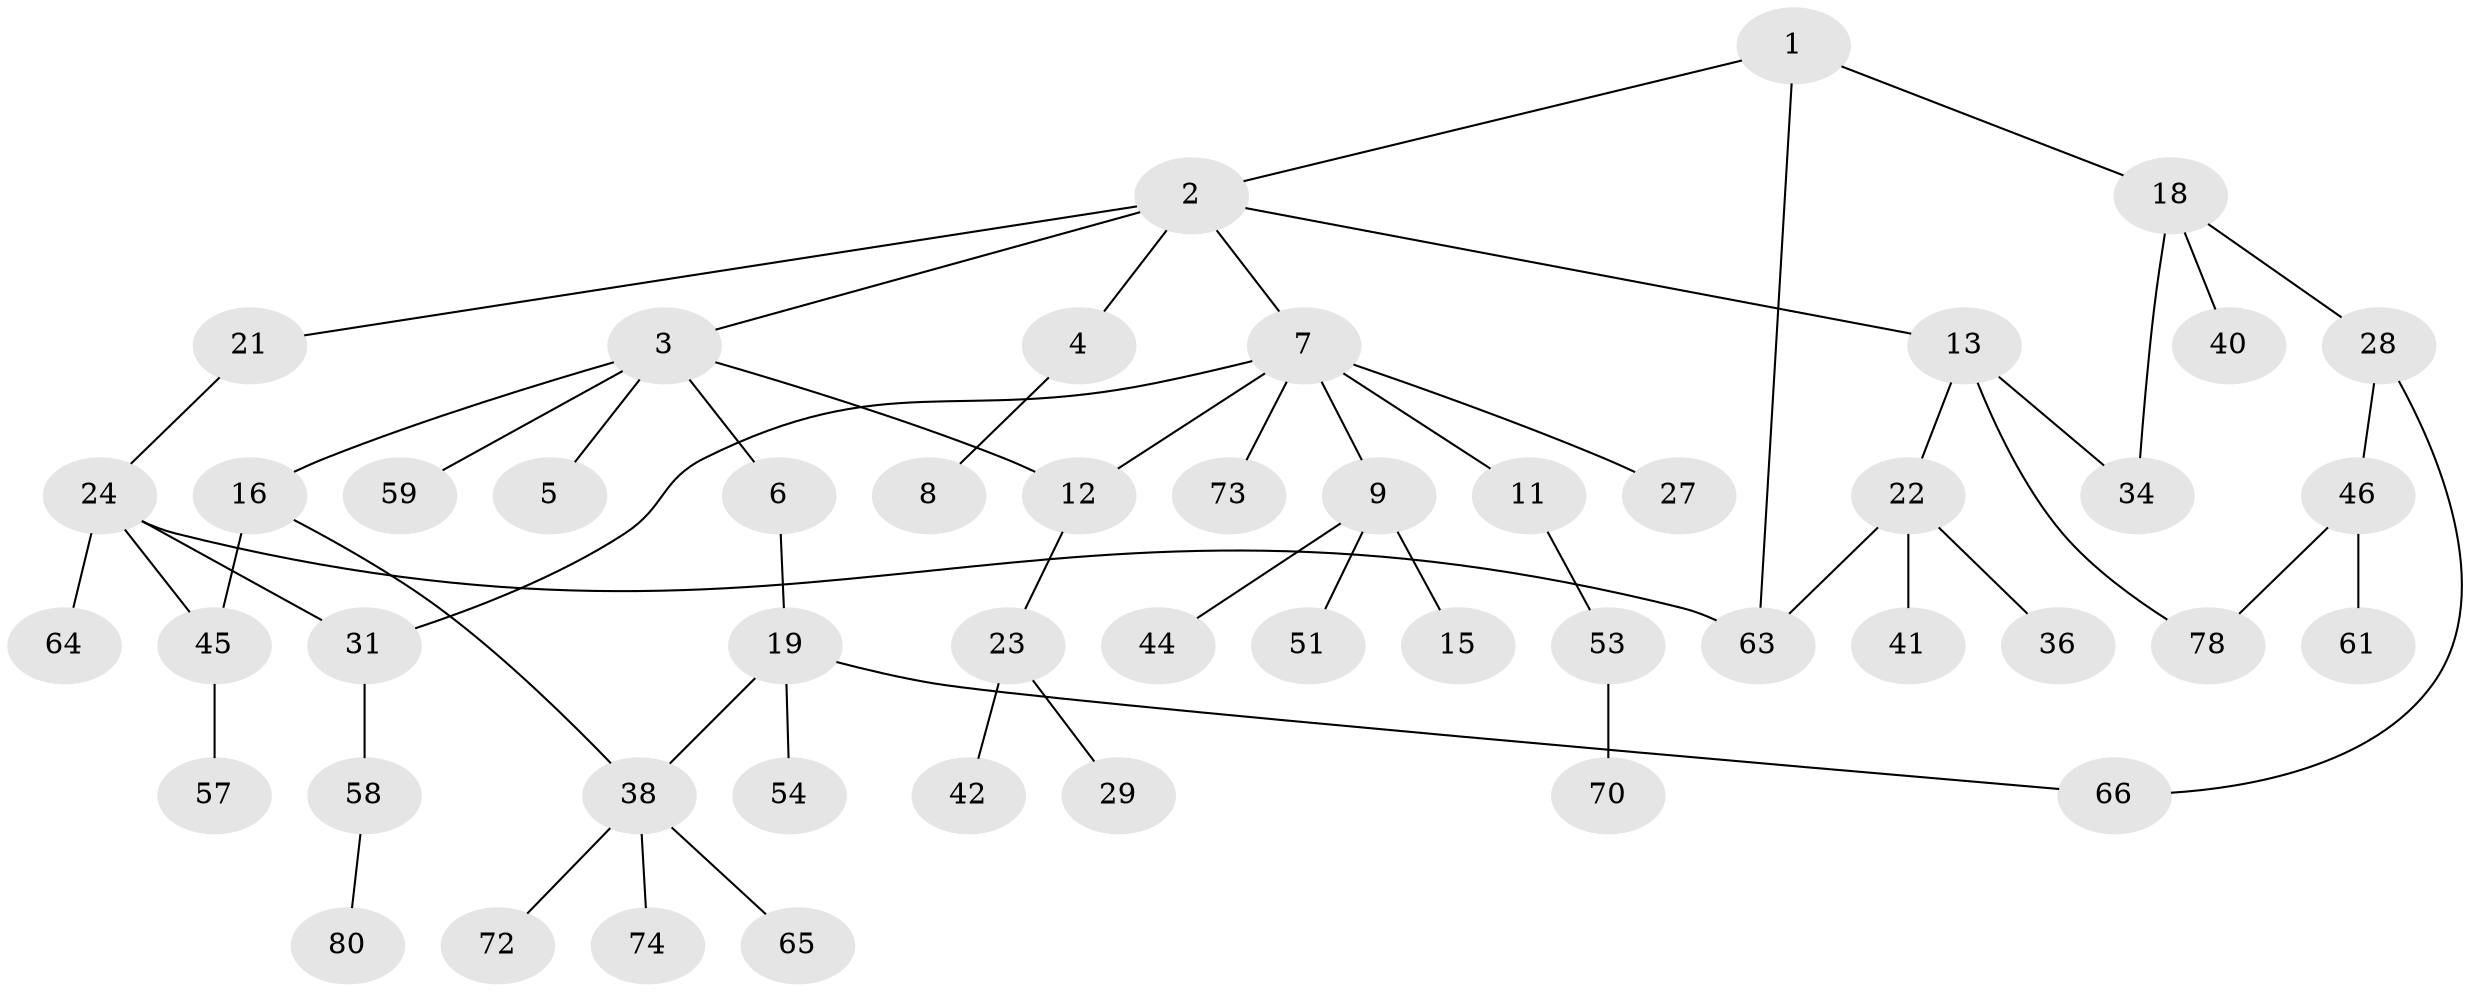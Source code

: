 // Generated by graph-tools (version 1.1) at 2025/23/03/03/25 07:23:33]
// undirected, 50 vertices, 58 edges
graph export_dot {
graph [start="1"]
  node [color=gray90,style=filled];
  1 [super="+30"];
  2 [super="+14"];
  3 [super="+52"];
  4;
  5 [super="+25"];
  6 [super="+33"];
  7 [super="+10"];
  8 [super="+55"];
  9 [super="+47"];
  11 [super="+76"];
  12 [super="+50"];
  13 [super="+20"];
  15;
  16 [super="+17"];
  18 [super="+79"];
  19 [super="+26"];
  21;
  22 [super="+77"];
  23 [super="+32"];
  24 [super="+43"];
  27 [super="+49"];
  28;
  29 [super="+37"];
  31 [super="+39"];
  34 [super="+35"];
  36 [super="+68"];
  38 [super="+48"];
  40;
  41;
  42;
  44 [super="+60"];
  45 [super="+67"];
  46 [super="+69"];
  51;
  53;
  54 [super="+56"];
  57;
  58 [super="+62"];
  59;
  61 [super="+75"];
  63;
  64;
  65 [super="+71"];
  66;
  70;
  72;
  73;
  74;
  78;
  80;
  1 -- 2;
  1 -- 18;
  1 -- 63;
  2 -- 3;
  2 -- 4;
  2 -- 7;
  2 -- 13;
  2 -- 21;
  3 -- 5;
  3 -- 6;
  3 -- 16;
  3 -- 59;
  3 -- 12;
  4 -- 8;
  6 -- 19;
  7 -- 9;
  7 -- 11;
  7 -- 12;
  7 -- 73;
  7 -- 31;
  7 -- 27 [weight=2];
  9 -- 15;
  9 -- 44;
  9 -- 51;
  11 -- 53;
  12 -- 23 [weight=2];
  13 -- 22;
  13 -- 34;
  13 -- 78;
  16 -- 45;
  16 -- 38;
  18 -- 28;
  18 -- 40;
  18 -- 34;
  19 -- 66;
  19 -- 38;
  19 -- 54;
  21 -- 24;
  22 -- 36;
  22 -- 41;
  22 -- 63;
  23 -- 29;
  23 -- 42;
  24 -- 31;
  24 -- 63;
  24 -- 45;
  24 -- 64;
  28 -- 46;
  28 -- 66;
  31 -- 58;
  38 -- 74;
  38 -- 72;
  38 -- 65;
  45 -- 57;
  46 -- 61;
  46 -- 78;
  53 -- 70;
  58 -- 80;
}
